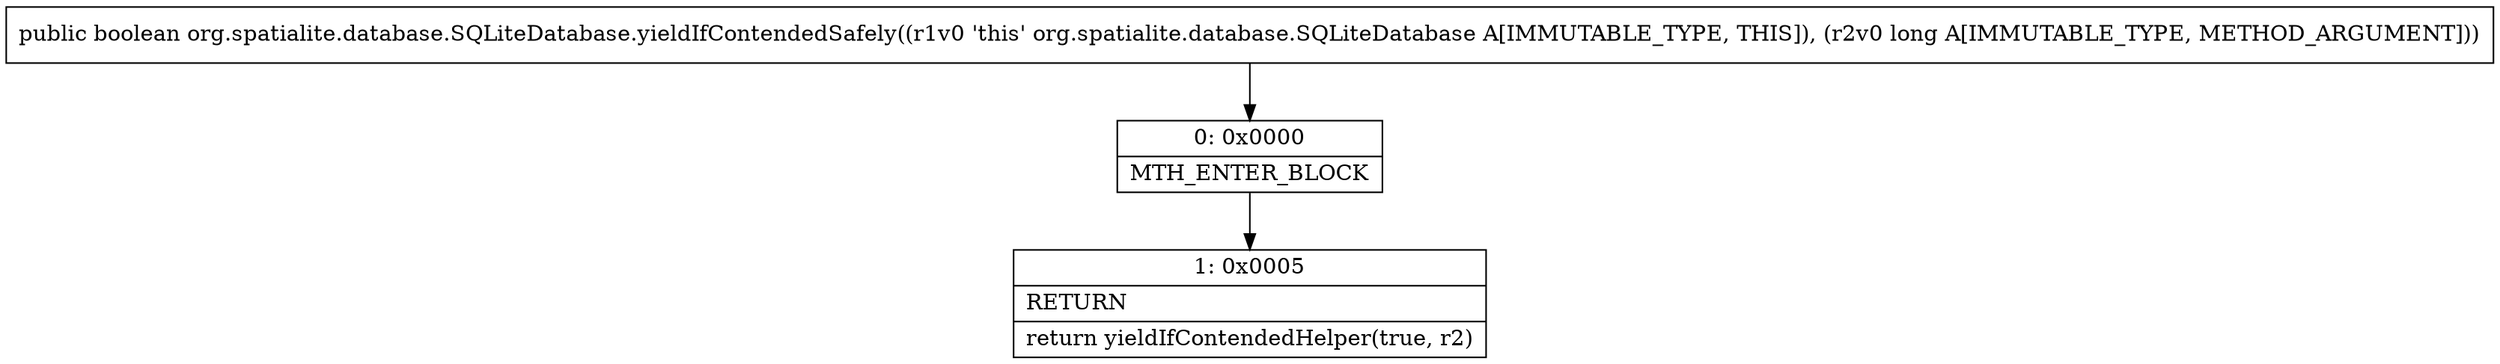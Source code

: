 digraph "CFG fororg.spatialite.database.SQLiteDatabase.yieldIfContendedSafely(J)Z" {
Node_0 [shape=record,label="{0\:\ 0x0000|MTH_ENTER_BLOCK\l}"];
Node_1 [shape=record,label="{1\:\ 0x0005|RETURN\l|return yieldIfContendedHelper(true, r2)\l}"];
MethodNode[shape=record,label="{public boolean org.spatialite.database.SQLiteDatabase.yieldIfContendedSafely((r1v0 'this' org.spatialite.database.SQLiteDatabase A[IMMUTABLE_TYPE, THIS]), (r2v0 long A[IMMUTABLE_TYPE, METHOD_ARGUMENT])) }"];
MethodNode -> Node_0;
Node_0 -> Node_1;
}

